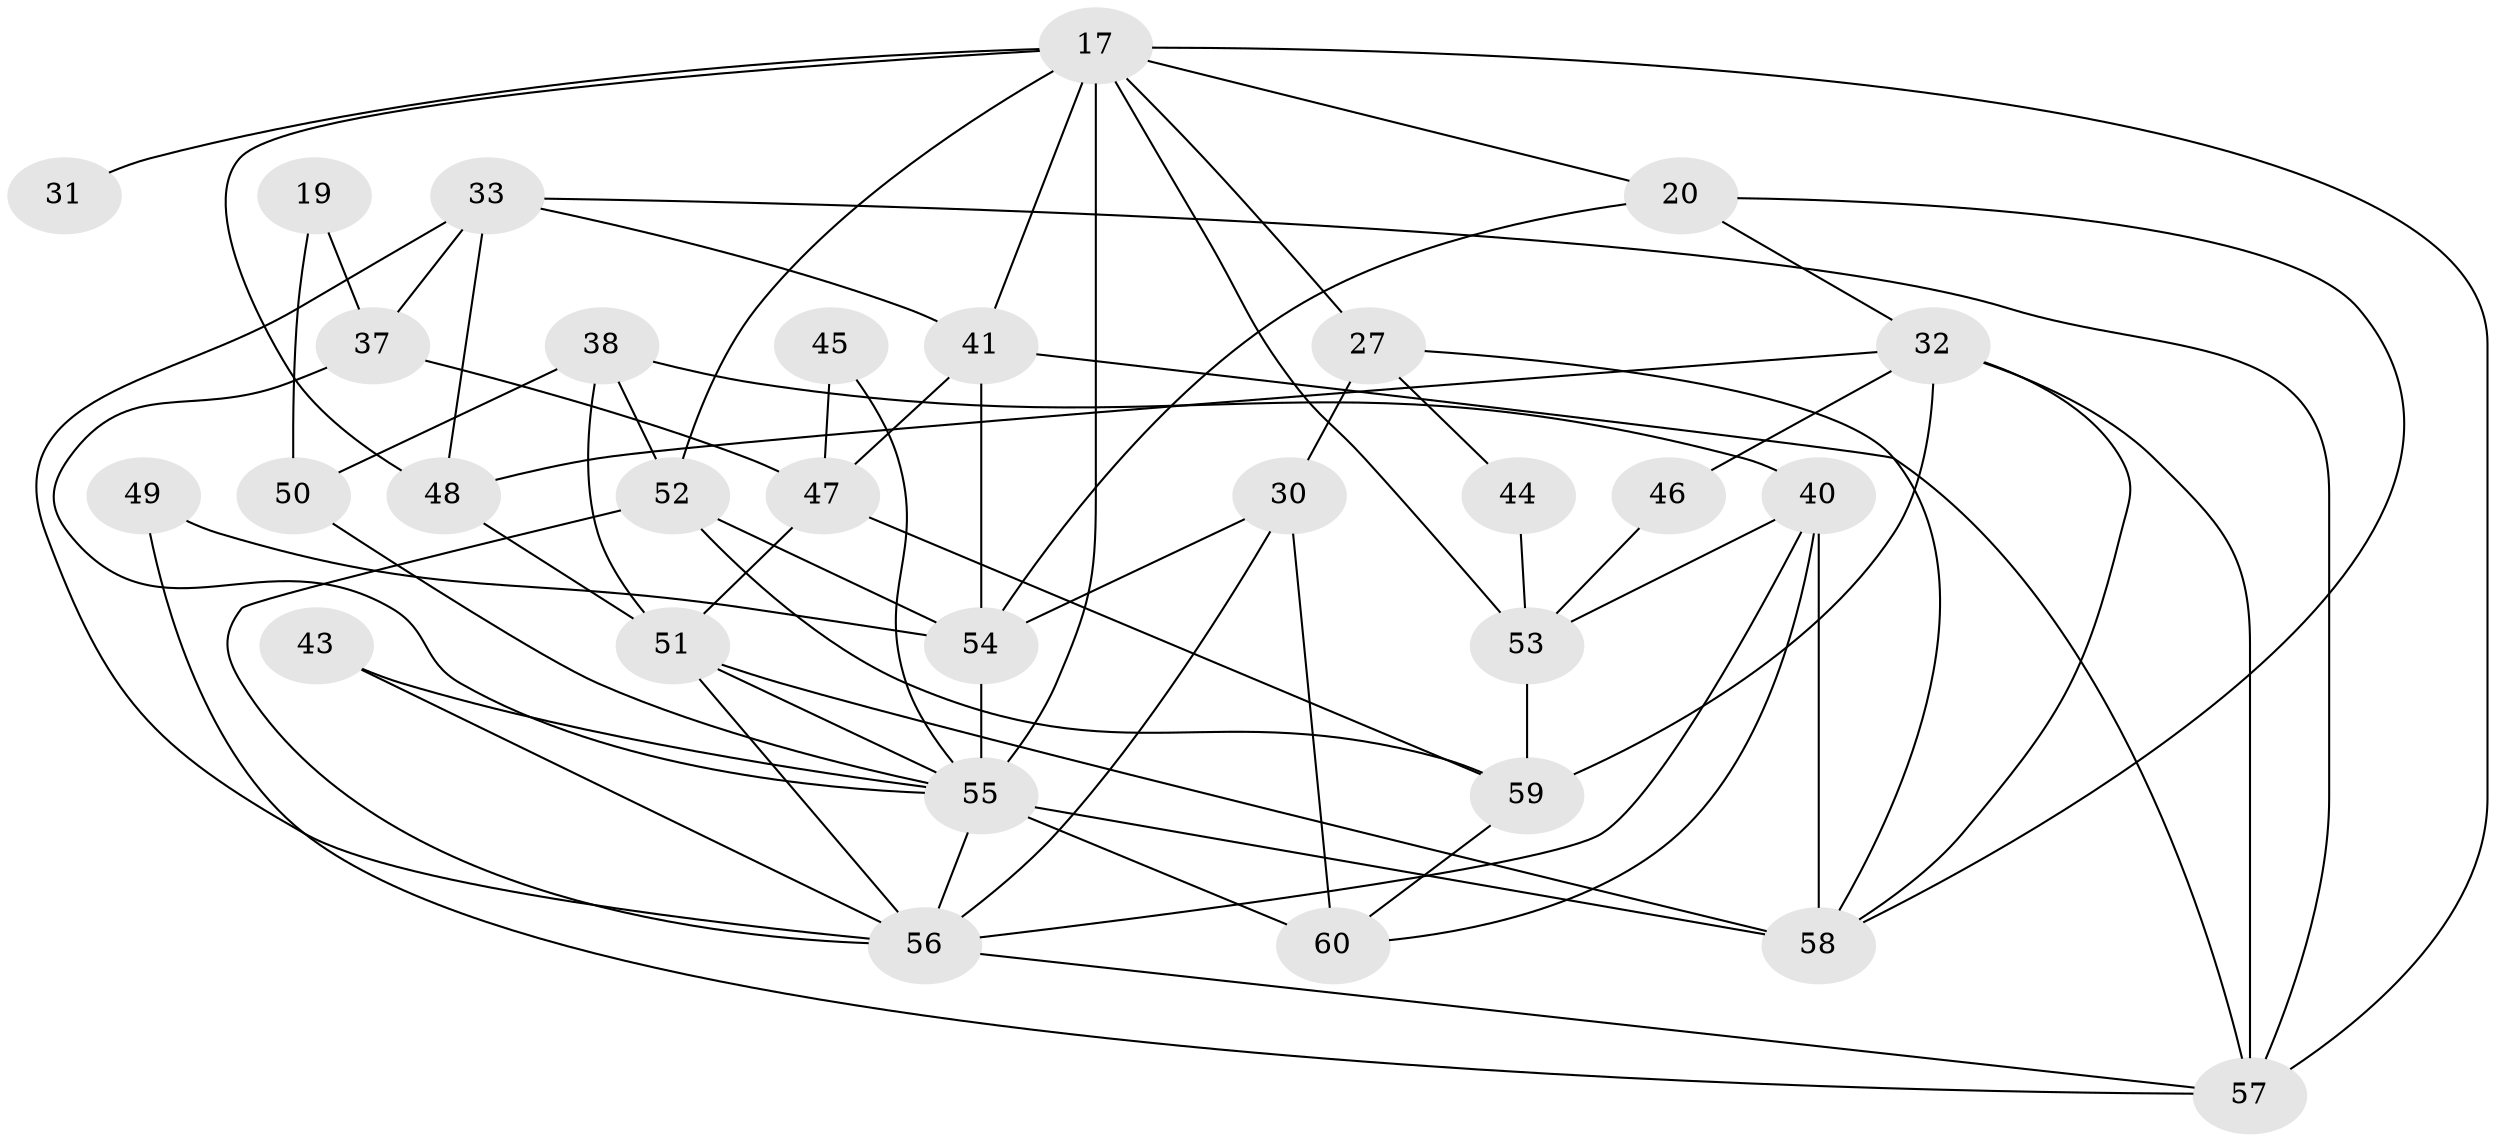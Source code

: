 // original degree distribution, {4: 0.2, 2: 0.16666666666666666, 9: 0.016666666666666666, 3: 0.2833333333333333, 5: 0.2, 7: 0.06666666666666667, 6: 0.06666666666666667}
// Generated by graph-tools (version 1.1) at 2025/51/03/09/25 04:51:27]
// undirected, 30 vertices, 68 edges
graph export_dot {
graph [start="1"]
  node [color=gray90,style=filled];
  17 [super="+3"];
  19;
  20 [super="+13"];
  27 [super="+9"];
  30;
  31;
  32 [super="+18"];
  33 [super="+8"];
  37 [super="+10"];
  38;
  40 [super="+5"];
  41 [super="+4"];
  43;
  44;
  45;
  46 [super="+23"];
  47 [super="+22"];
  48 [super="+35"];
  49;
  50 [super="+24"];
  51 [super="+21"];
  52 [super="+34"];
  53 [super="+14"];
  54 [super="+36"];
  55 [super="+1+16+42"];
  56 [super="+29"];
  57 [super="+26+12"];
  58 [super="+28+25"];
  59;
  60 [super="+11"];
  17 -- 31 [weight=2];
  17 -- 27;
  17 -- 48 [weight=2];
  17 -- 52;
  17 -- 55 [weight=3];
  17 -- 20;
  17 -- 41;
  17 -- 53;
  17 -- 57 [weight=2];
  19 -- 37 [weight=2];
  19 -- 50 [weight=2];
  20 -- 54;
  20 -- 32;
  20 -- 58;
  27 -- 30 [weight=2];
  27 -- 44;
  27 -- 58;
  30 -- 60;
  30 -- 54;
  30 -- 56 [weight=2];
  32 -- 57 [weight=3];
  32 -- 46 [weight=2];
  32 -- 59;
  32 -- 48;
  32 -- 58;
  33 -- 56;
  33 -- 37;
  33 -- 48;
  33 -- 41;
  33 -- 57;
  37 -- 55 [weight=2];
  37 -- 47;
  38 -- 50;
  38 -- 40;
  38 -- 52;
  38 -- 51;
  40 -- 56;
  40 -- 60;
  40 -- 53;
  40 -- 58 [weight=3];
  41 -- 47;
  41 -- 54;
  41 -- 57;
  43 -- 56;
  43 -- 55;
  44 -- 53;
  45 -- 55;
  45 -- 47;
  46 -- 53;
  47 -- 59;
  47 -- 51;
  48 -- 51;
  49 -- 54;
  49 -- 57;
  50 -- 55;
  51 -- 55;
  51 -- 56;
  51 -- 58;
  52 -- 54 [weight=2];
  52 -- 56 [weight=2];
  52 -- 59;
  53 -- 59;
  54 -- 55 [weight=2];
  55 -- 60 [weight=2];
  55 -- 56;
  55 -- 58 [weight=2];
  56 -- 57;
  59 -- 60;
}
